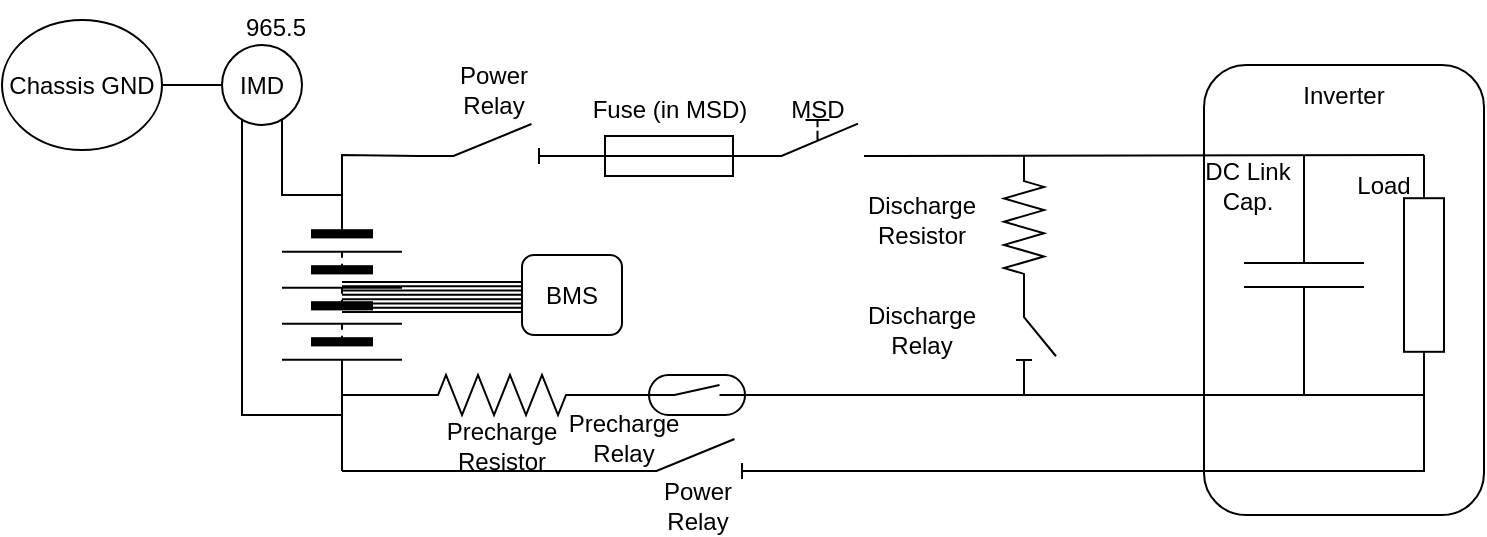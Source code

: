 <mxfile version="23.1.5" type="device">
  <diagram name="Page-1" id="7e0a89b8-554c-2b80-1dc8-d5c74ca68de4">
    <mxGraphModel dx="2662" dy="917" grid="1" gridSize="10" guides="1" tooltips="1" connect="1" arrows="1" fold="1" page="1" pageScale="1" pageWidth="1100" pageHeight="850" background="none" math="0" shadow="0">
      <root>
        <mxCell id="0" />
        <mxCell id="1" parent="0" />
        <mxCell id="8sGMjqeMXZ33-afPzOO0-1" value="" style="rounded=1;whiteSpace=wrap;html=1;" parent="1" vertex="1">
          <mxGeometry x="-309" y="762.5" width="140" height="225" as="geometry" />
        </mxCell>
        <mxCell id="8sGMjqeMXZ33-afPzOO0-2" value="" style="pointerEvents=1;verticalLabelPosition=bottom;shadow=0;dashed=0;align=center;html=1;verticalAlign=top;shape=mxgraph.electrical.miscellaneous.batteryStack;direction=south;" parent="1" vertex="1">
          <mxGeometry x="-770" y="827.5" width="60" height="100" as="geometry" />
        </mxCell>
        <mxCell id="8sGMjqeMXZ33-afPzOO0-3" value="" style="pointerEvents=1;verticalLabelPosition=bottom;shadow=0;dashed=0;align=center;html=1;verticalAlign=top;shape=mxgraph.electrical.electro-mechanical.manualSwitch2;elSwitchState=off;" parent="1" vertex="1">
          <mxGeometry x="-539" y="790" width="75" height="18" as="geometry" />
        </mxCell>
        <mxCell id="8sGMjqeMXZ33-afPzOO0-4" value="" style="pointerEvents=1;verticalLabelPosition=bottom;shadow=0;dashed=0;align=center;html=1;verticalAlign=top;shape=mxgraph.electrical.miscellaneous.fuse_2;" parent="1" vertex="1">
          <mxGeometry x="-626.5" y="798" width="100" height="20" as="geometry" />
        </mxCell>
        <mxCell id="8sGMjqeMXZ33-afPzOO0-6" value="" style="endArrow=none;html=1;rounded=0;entryX=0;entryY=1;entryDx=0;entryDy=0;entryPerimeter=0;exitX=1;exitY=0.5;exitDx=0;exitDy=0;exitPerimeter=0;" parent="1" source="8sGMjqeMXZ33-afPzOO0-4" target="8sGMjqeMXZ33-afPzOO0-3" edge="1">
          <mxGeometry width="50" height="50" relative="1" as="geometry">
            <mxPoint x="-680" y="837.5" as="sourcePoint" />
            <mxPoint x="-630" y="787.5" as="targetPoint" />
          </mxGeometry>
        </mxCell>
        <mxCell id="8sGMjqeMXZ33-afPzOO0-7" value="" style="pointerEvents=1;verticalLabelPosition=bottom;shadow=0;dashed=0;align=center;html=1;verticalAlign=top;shape=mxgraph.electrical.capacitors.capacitor_1;direction=south;" parent="1" vertex="1">
          <mxGeometry x="-289" y="807.5" width="60" height="120" as="geometry" />
        </mxCell>
        <mxCell id="8sGMjqeMXZ33-afPzOO0-8" value="" style="pointerEvents=1;verticalLabelPosition=bottom;shadow=0;dashed=0;align=center;html=1;verticalAlign=top;shape=mxgraph.electrical.resistors.resistor_1;direction=south;" parent="1" vertex="1">
          <mxGeometry x="-209" y="807.5" width="20" height="120" as="geometry" />
        </mxCell>
        <mxCell id="8sGMjqeMXZ33-afPzOO0-9" value="" style="pointerEvents=1;verticalLabelPosition=bottom;shadow=0;dashed=0;align=center;html=1;verticalAlign=top;shape=mxgraph.electrical.resistors.resistor_2;direction=west;" parent="1" vertex="1">
          <mxGeometry x="-710" y="917.5" width="100" height="20" as="geometry" />
        </mxCell>
        <mxCell id="8sGMjqeMXZ33-afPzOO0-10" value="" style="pointerEvents=1;verticalLabelPosition=bottom;shadow=0;dashed=0;align=center;html=1;verticalAlign=top;shape=mxgraph.electrical.electro-mechanical.reedSwitch2;elSwitchState=off;" parent="1" vertex="1">
          <mxGeometry x="-600" y="917.5" width="75" height="20" as="geometry" />
        </mxCell>
        <mxCell id="8sGMjqeMXZ33-afPzOO0-11" value="" style="pointerEvents=1;verticalLabelPosition=bottom;shadow=0;dashed=0;align=center;html=1;verticalAlign=top;shape=mxgraph.electrical.electro-mechanical.isolatorSwitch2;elSwitchState=off;" parent="1" vertex="1">
          <mxGeometry x="-600" y="949.5" width="75" height="20" as="geometry" />
        </mxCell>
        <mxCell id="8sGMjqeMXZ33-afPzOO0-12" value="" style="endArrow=none;html=1;rounded=0;exitX=1;exitY=0.5;exitDx=0;exitDy=0;entryX=1;entryY=0.5;entryDx=0;entryDy=0;entryPerimeter=0;" parent="1" source="8sGMjqeMXZ33-afPzOO0-2" target="8sGMjqeMXZ33-afPzOO0-9" edge="1">
          <mxGeometry width="50" height="50" relative="1" as="geometry">
            <mxPoint x="-620" y="837.5" as="sourcePoint" />
            <mxPoint x="-570" y="787.5" as="targetPoint" />
          </mxGeometry>
        </mxCell>
        <mxCell id="8sGMjqeMXZ33-afPzOO0-13" value="" style="endArrow=none;html=1;rounded=0;exitX=0;exitY=0.5;exitDx=0;exitDy=0;entryX=0;entryY=0.5;entryDx=0;entryDy=0;exitPerimeter=0;" parent="1" source="8sGMjqeMXZ33-afPzOO0-9" target="8sGMjqeMXZ33-afPzOO0-10" edge="1">
          <mxGeometry width="50" height="50" relative="1" as="geometry">
            <mxPoint x="-730" y="937.5" as="sourcePoint" />
            <mxPoint x="-700" y="937.5" as="targetPoint" />
          </mxGeometry>
        </mxCell>
        <mxCell id="8sGMjqeMXZ33-afPzOO0-14" value="" style="endArrow=none;html=1;rounded=0;entryX=0;entryY=0.8;entryDx=0;entryDy=0;" parent="1" target="8sGMjqeMXZ33-afPzOO0-11" edge="1">
          <mxGeometry width="50" height="50" relative="1" as="geometry">
            <mxPoint x="-740" y="965.5" as="sourcePoint" />
            <mxPoint x="-603" y="965.5" as="targetPoint" />
          </mxGeometry>
        </mxCell>
        <mxCell id="8sGMjqeMXZ33-afPzOO0-15" value="" style="endArrow=none;html=1;rounded=0;" parent="1" edge="1">
          <mxGeometry width="50" height="50" relative="1" as="geometry">
            <mxPoint x="-740" y="927.5" as="sourcePoint" />
            <mxPoint x="-740" y="965.5" as="targetPoint" />
          </mxGeometry>
        </mxCell>
        <mxCell id="8sGMjqeMXZ33-afPzOO0-16" value="" style="endArrow=none;html=1;rounded=0;exitX=0;exitY=0.5;exitDx=0;exitDy=0;" parent="1" source="8sGMjqeMXZ33-afPzOO0-2" edge="1">
          <mxGeometry width="50" height="50" relative="1" as="geometry">
            <mxPoint x="-820" y="797.5" as="sourcePoint" />
            <mxPoint x="-770" y="787.5" as="targetPoint" />
            <Array as="points">
              <mxPoint x="-770" y="827.5" />
            </Array>
          </mxGeometry>
        </mxCell>
        <mxCell id="8sGMjqeMXZ33-afPzOO0-17" value="" style="endArrow=none;html=1;rounded=0;exitX=0;exitY=0.5;exitDx=0;exitDy=0;" parent="1" edge="1">
          <mxGeometry width="50" height="50" relative="1" as="geometry">
            <mxPoint x="-740" y="937.5" as="sourcePoint" />
            <mxPoint x="-790" y="787.5" as="targetPoint" />
            <Array as="points">
              <mxPoint x="-770" y="937.5" />
              <mxPoint x="-790" y="937.5" />
              <mxPoint x="-790" y="917.5" />
            </Array>
          </mxGeometry>
        </mxCell>
        <mxCell id="8sGMjqeMXZ33-afPzOO0-18" value="" style="verticalLabelPosition=bottom;shadow=0;dashed=0;align=center;html=1;verticalAlign=top;strokeWidth=1;shape=ellipse;perimeter=ellipsePerimeter;" parent="1" vertex="1">
          <mxGeometry x="-800" y="752.5" width="40" height="40" as="geometry" />
        </mxCell>
        <mxCell id="8sGMjqeMXZ33-afPzOO0-19" value="&lt;span style=&quot;color: rgb(0, 0, 0); font-family: Helvetica; font-size: 12px; font-style: normal; font-variant-ligatures: normal; font-variant-caps: normal; font-weight: 400; letter-spacing: normal; orphans: 2; text-indent: 0px; text-transform: none; widows: 2; word-spacing: 0px; -webkit-text-stroke-width: 0px; background-color: rgb(251, 251, 251); text-decoration-thickness: initial; text-decoration-style: initial; text-decoration-color: initial; float: none; display: inline !important;&quot;&gt;IMD&lt;/span&gt;" style="text;whiteSpace=wrap;html=1;align=center;verticalAlign=middle;" parent="1" vertex="1">
          <mxGeometry x="-795" y="762.5" width="30" height="20" as="geometry" />
        </mxCell>
        <mxCell id="8sGMjqeMXZ33-afPzOO0-20" value="" style="endArrow=none;html=1;rounded=0;entryX=1;entryY=0.5;entryDx=0;entryDy=0;exitX=0;exitY=0.5;exitDx=0;exitDy=0;" parent="1" source="8sGMjqeMXZ33-afPzOO0-18" target="8sGMjqeMXZ33-afPzOO0-21" edge="1">
          <mxGeometry width="50" height="50" relative="1" as="geometry">
            <mxPoint x="-780" y="752.5" as="sourcePoint" />
            <mxPoint x="-780" y="727.5" as="targetPoint" />
          </mxGeometry>
        </mxCell>
        <mxCell id="8sGMjqeMXZ33-afPzOO0-21" value="Chassis GND" style="ellipse;whiteSpace=wrap;html=1;" parent="1" vertex="1">
          <mxGeometry x="-910" y="740" width="80" height="65" as="geometry" />
        </mxCell>
        <mxCell id="8sGMjqeMXZ33-afPzOO0-22" value="" style="verticalLabelPosition=bottom;shadow=0;dashed=0;align=center;html=1;verticalAlign=top;shape=mxgraph.electrical.transmission.8_line_bus;" parent="1" vertex="1">
          <mxGeometry x="-740" y="871" width="90" height="15" as="geometry" />
        </mxCell>
        <mxCell id="8sGMjqeMXZ33-afPzOO0-23" value="BMS" style="rounded=1;whiteSpace=wrap;html=1;" parent="1" vertex="1">
          <mxGeometry x="-650" y="857.5" width="50" height="40" as="geometry" />
        </mxCell>
        <mxCell id="8sGMjqeMXZ33-afPzOO0-24" value="" style="endArrow=none;html=1;rounded=0;exitX=0.995;exitY=0.998;exitDx=0;exitDy=0;exitPerimeter=0;entryX=0;entryY=0.5;entryDx=0;entryDy=0;entryPerimeter=0;" parent="1" target="8sGMjqeMXZ33-afPzOO0-8" edge="1">
          <mxGeometry width="50" height="50" relative="1" as="geometry">
            <mxPoint x="-464.375" y="808" as="sourcePoint" />
            <mxPoint x="-359" y="847.5" as="targetPoint" />
          </mxGeometry>
        </mxCell>
        <mxCell id="8sGMjqeMXZ33-afPzOO0-25" value="" style="endArrow=none;html=1;rounded=0;exitX=0.995;exitY=0.998;exitDx=0;exitDy=0;exitPerimeter=0;" parent="1" edge="1">
          <mxGeometry width="50" height="50" relative="1" as="geometry">
            <mxPoint x="-454" y="927.5" as="sourcePoint" />
            <mxPoint x="-199" y="927.5" as="targetPoint" />
          </mxGeometry>
        </mxCell>
        <mxCell id="8sGMjqeMXZ33-afPzOO0-26" value="" style="endArrow=none;html=1;rounded=0;" parent="1" edge="1">
          <mxGeometry width="50" height="50" relative="1" as="geometry">
            <mxPoint x="-454" y="965.5" as="sourcePoint" />
            <mxPoint x="-199" y="927.5" as="targetPoint" />
            <Array as="points">
              <mxPoint x="-199" y="965.5" />
            </Array>
          </mxGeometry>
        </mxCell>
        <mxCell id="8sGMjqeMXZ33-afPzOO0-27" value="" style="pointerEvents=1;verticalLabelPosition=bottom;shadow=0;dashed=0;align=center;html=1;verticalAlign=top;shape=mxgraph.electrical.electro-mechanical.isolatorSwitch2;elSwitchState=off;direction=south;" parent="1" vertex="1">
          <mxGeometry x="-403" y="880" width="20" height="37.5" as="geometry" />
        </mxCell>
        <mxCell id="8sGMjqeMXZ33-afPzOO0-28" value="" style="endArrow=none;html=1;rounded=0;exitX=1;exitY=0.8;exitDx=0;exitDy=0;" parent="1" source="8sGMjqeMXZ33-afPzOO0-27" edge="1">
          <mxGeometry width="50" height="50" relative="1" as="geometry">
            <mxPoint x="-469" y="917.5" as="sourcePoint" />
            <mxPoint x="-399" y="927.5" as="targetPoint" />
          </mxGeometry>
        </mxCell>
        <mxCell id="8sGMjqeMXZ33-afPzOO0-29" value="" style="pointerEvents=1;verticalLabelPosition=bottom;shadow=0;dashed=0;align=center;html=1;verticalAlign=top;shape=mxgraph.electrical.resistors.resistor_2;direction=north;" parent="1" vertex="1">
          <mxGeometry x="-409" y="807.5" width="20" height="72.5" as="geometry" />
        </mxCell>
        <mxCell id="8sGMjqeMXZ33-afPzOO0-30" value="Fuse (in MSD)" style="text;html=1;align=center;verticalAlign=middle;whiteSpace=wrap;rounded=0;" parent="1" vertex="1">
          <mxGeometry x="-620.5" y="770" width="88" height="30" as="geometry" />
        </mxCell>
        <mxCell id="8sGMjqeMXZ33-afPzOO0-31" value="MSD" style="text;html=1;align=center;verticalAlign=middle;whiteSpace=wrap;rounded=0;" parent="1" vertex="1">
          <mxGeometry x="-532.5" y="770" width="60" height="30" as="geometry" />
        </mxCell>
        <mxCell id="8sGMjqeMXZ33-afPzOO0-32" value="Precharge Resistor" style="text;html=1;align=center;verticalAlign=middle;whiteSpace=wrap;rounded=0;" parent="1" vertex="1">
          <mxGeometry x="-690" y="937.5" width="60" height="30" as="geometry" />
        </mxCell>
        <mxCell id="8sGMjqeMXZ33-afPzOO0-33" value="Power Relay" style="text;html=1;align=center;verticalAlign=middle;whiteSpace=wrap;rounded=0;" parent="1" vertex="1">
          <mxGeometry x="-694" y="760" width="60" height="30" as="geometry" />
        </mxCell>
        <mxCell id="8sGMjqeMXZ33-afPzOO0-34" value="Precharge Relay" style="text;html=1;align=center;verticalAlign=middle;whiteSpace=wrap;rounded=0;" parent="1" vertex="1">
          <mxGeometry x="-628" y="937.5" width="58" height="22.5" as="geometry" />
        </mxCell>
        <mxCell id="8sGMjqeMXZ33-afPzOO0-35" value="Discharge Resistor" style="text;html=1;align=center;verticalAlign=middle;whiteSpace=wrap;rounded=0;" parent="1" vertex="1">
          <mxGeometry x="-480" y="825" width="60" height="30" as="geometry" />
        </mxCell>
        <mxCell id="8sGMjqeMXZ33-afPzOO0-36" value="Discharge&lt;br&gt;Relay" style="text;html=1;align=center;verticalAlign=middle;whiteSpace=wrap;rounded=0;" parent="1" vertex="1">
          <mxGeometry x="-480" y="880" width="60" height="30" as="geometry" />
        </mxCell>
        <mxCell id="8sGMjqeMXZ33-afPzOO0-37" value="Inverter" style="text;html=1;align=center;verticalAlign=middle;whiteSpace=wrap;rounded=0;" parent="1" vertex="1">
          <mxGeometry x="-269" y="762.5" width="60" height="30" as="geometry" />
        </mxCell>
        <mxCell id="8sGMjqeMXZ33-afPzOO0-38" value="Load" style="text;html=1;align=center;verticalAlign=middle;whiteSpace=wrap;rounded=0;" parent="1" vertex="1">
          <mxGeometry x="-249" y="807.5" width="60" height="30" as="geometry" />
        </mxCell>
        <mxCell id="8sGMjqeMXZ33-afPzOO0-39" value="DC Link&lt;br&gt;Cap." style="text;html=1;align=center;verticalAlign=middle;whiteSpace=wrap;rounded=0;" parent="1" vertex="1">
          <mxGeometry x="-317" y="807.5" width="60" height="30" as="geometry" />
        </mxCell>
        <mxCell id="8sGMjqeMXZ33-afPzOO0-41" value="" style="endArrow=none;html=1;rounded=0;exitX=1;exitY=0.5;exitDx=0;exitDy=0;endSize=0;" parent="1" edge="1">
          <mxGeometry width="50" height="50" relative="1" as="geometry">
            <mxPoint x="-525.0" y="927.5" as="sourcePoint" />
            <mxPoint x="-450" y="927.5" as="targetPoint" />
          </mxGeometry>
        </mxCell>
        <mxCell id="8sGMjqeMXZ33-afPzOO0-42" value="" style="endArrow=none;html=1;rounded=0;exitX=1;exitY=0.5;exitDx=0;exitDy=0;endSize=0;" parent="1" edge="1">
          <mxGeometry width="50" height="50" relative="1" as="geometry">
            <mxPoint x="-525.0" y="965.5" as="sourcePoint" />
            <mxPoint x="-450" y="965.5" as="targetPoint" />
          </mxGeometry>
        </mxCell>
        <mxCell id="8sGMjqeMXZ33-afPzOO0-43" value="965.5" style="text;whiteSpace=wrap;" parent="1" vertex="1">
          <mxGeometry x="-790" y="730" width="60" height="40" as="geometry" />
        </mxCell>
        <mxCell id="8sGMjqeMXZ33-afPzOO0-47" value="" style="endArrow=none;html=1;rounded=0;exitX=0;exitY=0.5;exitDx=0;exitDy=0;entryX=0;entryY=0.8;entryDx=0;entryDy=0;" parent="1" edge="1">
          <mxGeometry width="50" height="50" relative="1" as="geometry">
            <mxPoint x="-740" y="827.5" as="sourcePoint" />
            <mxPoint x="-701.5" y="808" as="targetPoint" />
            <Array as="points">
              <mxPoint x="-740" y="807.5" />
            </Array>
          </mxGeometry>
        </mxCell>
        <mxCell id="8sGMjqeMXZ33-afPzOO0-45" value="" style="pointerEvents=1;verticalLabelPosition=bottom;shadow=0;dashed=0;align=center;html=1;verticalAlign=top;shape=mxgraph.electrical.electro-mechanical.isolatorSwitch2;elSwitchState=off;" parent="1" vertex="1">
          <mxGeometry x="-701.5" y="792" width="75" height="20" as="geometry" />
        </mxCell>
        <mxCell id="8sGMjqeMXZ33-afPzOO0-48" value="Power Relay" style="text;html=1;align=center;verticalAlign=middle;whiteSpace=wrap;rounded=0;" parent="1" vertex="1">
          <mxGeometry x="-592.5" y="967.5" width="60" height="30" as="geometry" />
        </mxCell>
      </root>
    </mxGraphModel>
  </diagram>
</mxfile>
